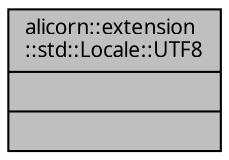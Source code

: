 digraph "alicorn::extension::std::Locale::UTF8"
{
 // INTERACTIVE_SVG=YES
  edge [fontname="Verdana",fontsize="10",labelfontname="Verdana",labelfontsize="10"];
  node [fontname="Verdana",fontsize="10",shape=record];
  Node1 [label="{alicorn::extension\l::std::Locale::UTF8\n||}",height=0.2,width=0.4,color="black", fillcolor="grey75", style="filled", fontcolor="black"];
}
